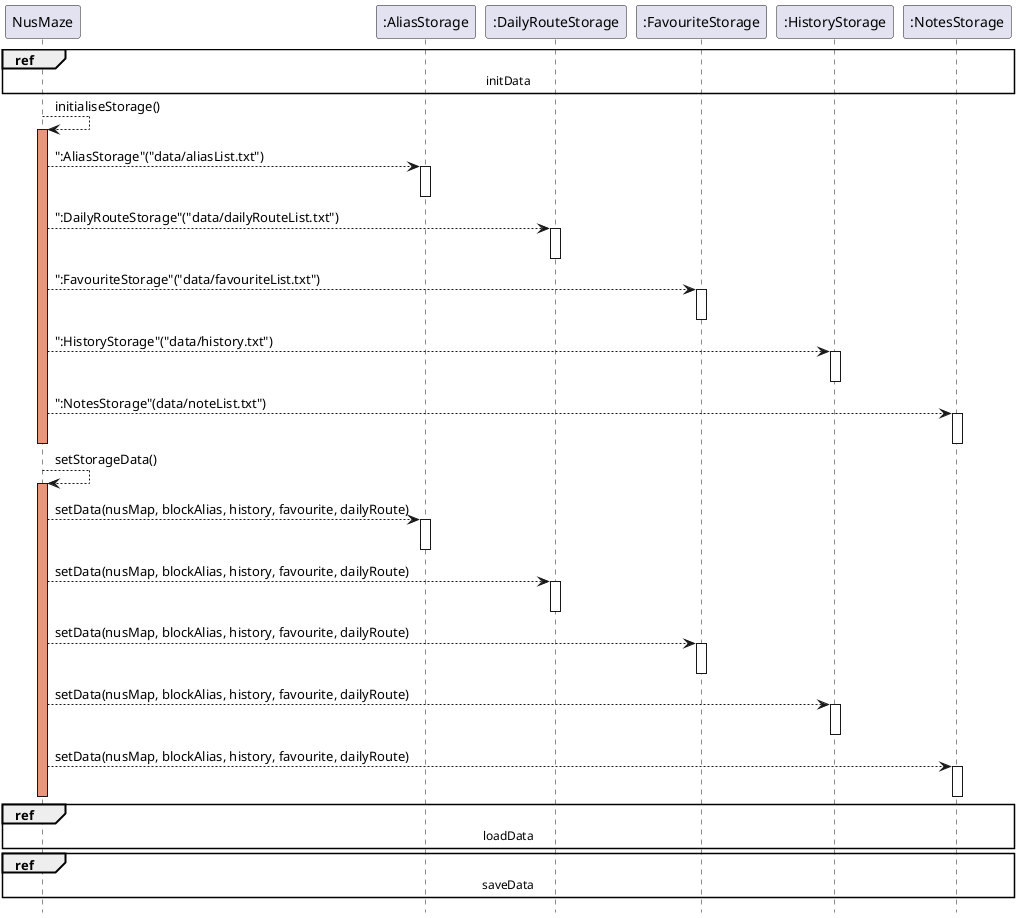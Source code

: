 @startuml
hide footbox
participant NusMaze

participant ":AliasStorage"
participant ":DailyRouteStorage"
participant ":FavouriteStorage"
participant ":HistoryStorage"
participant ":NotesStorage"

ref over NusMaze, ":NotesStorage": initData

NusMaze --> NusMaze: initialiseStorage()
activate NusMaze #DarkSalmon
NusMaze --> ":AliasStorage": ":AliasStorage"("data/aliasList.txt")
activate ":AliasStorage"
deactivate ":AliasStorage"
NusMaze --> ":DailyRouteStorage": ":DailyRouteStorage"("data/dailyRouteList.txt")
activate ":DailyRouteStorage"
deactivate ":DailyRouteStorage"
NusMaze --> ":FavouriteStorage": ":FavouriteStorage"("data/favouriteList.txt")
activate ":FavouriteStorage"
deactivate ":FavouriteStorage"
NusMaze --> ":HistoryStorage": ":HistoryStorage"("data/history.txt")
activate ":HistoryStorage"
deactivate ":HistoryStorage"
NusMaze --> ":NotesStorage": ":NotesStorage"(data/noteList.txt")
activate ":NotesStorage"
deactivate ":NotesStorage"
deactivate NusMaze #DarkSalmon

NusMaze --> NusMaze: setStorageData()
activate NusMaze #DarkSalmon
NusMaze --> ":AliasStorage" : setData(nusMap, blockAlias, history, favourite, dailyRoute)
activate ":AliasStorage"
deactivate ":AliasStorage"
NusMaze --> ":DailyRouteStorage": setData(nusMap, blockAlias, history, favourite, dailyRoute)
activate ":DailyRouteStorage"
deactivate ":DailyRouteStorage"
NusMaze --> ":FavouriteStorage": setData(nusMap, blockAlias, history, favourite, dailyRoute)
activate ":FavouriteStorage"
deactivate ":FavouriteStorage"
NusMaze --> ":HistoryStorage": setData(nusMap, blockAlias, history, favourite, dailyRoute)
activate ":HistoryStorage"
deactivate ":HistoryStorage"
NusMaze --> ":NotesStorage": setData(nusMap, blockAlias, history, favourite, dailyRoute)
activate ":NotesStorage"
deactivate ":NotesStorage"
deactivate NusMaze #DarkSalmon

ref over NusMaze, ":NotesStorage": loadData
ref over NusMaze, ":NotesStorage": saveData
@enduml